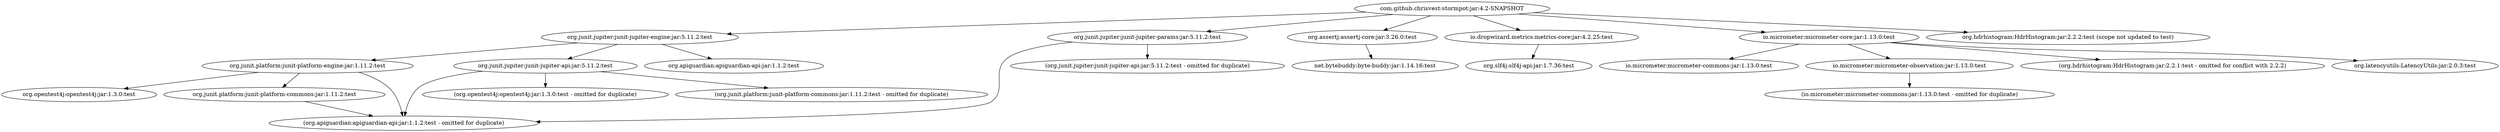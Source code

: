 digraph chrisvest__stormpot {
	"com.github.chrisvest:stormpot:jar:4.2-SNAPSHOT" -> "org.junit.jupiter:junit-jupiter-engine:jar:5.11.2:test" ; 
	"com.github.chrisvest:stormpot:jar:4.2-SNAPSHOT" -> "org.junit.jupiter:junit-jupiter-params:jar:5.11.2:test" ; 
	"com.github.chrisvest:stormpot:jar:4.2-SNAPSHOT" -> "org.assertj:assertj-core:jar:3.26.0:test" ; 
	"com.github.chrisvest:stormpot:jar:4.2-SNAPSHOT" -> "io.dropwizard.metrics:metrics-core:jar:4.2.25:test" ; 
	"com.github.chrisvest:stormpot:jar:4.2-SNAPSHOT" -> "io.micrometer:micrometer-core:jar:1.13.0:test" ; 
	"com.github.chrisvest:stormpot:jar:4.2-SNAPSHOT" -> "org.hdrhistogram:HdrHistogram:jar:2.2.2:test (scope not updated to test)" ; 
	"org.junit.jupiter:junit-jupiter-engine:jar:5.11.2:test" -> "org.junit.platform:junit-platform-engine:jar:1.11.2:test" ; 
	"org.junit.jupiter:junit-jupiter-engine:jar:5.11.2:test" -> "org.junit.jupiter:junit-jupiter-api:jar:5.11.2:test" ; 
	"org.junit.jupiter:junit-jupiter-engine:jar:5.11.2:test" -> "org.apiguardian:apiguardian-api:jar:1.1.2:test" ; 
	"org.junit.platform:junit-platform-engine:jar:1.11.2:test" -> "org.opentest4j:opentest4j:jar:1.3.0:test" ; 
	"org.junit.platform:junit-platform-engine:jar:1.11.2:test" -> "org.junit.platform:junit-platform-commons:jar:1.11.2:test" ; 
	"org.junit.platform:junit-platform-engine:jar:1.11.2:test" -> "(org.apiguardian:apiguardian-api:jar:1.1.2:test - omitted for duplicate)" ; 
	"org.junit.platform:junit-platform-commons:jar:1.11.2:test" -> "(org.apiguardian:apiguardian-api:jar:1.1.2:test - omitted for duplicate)" ; 
	"org.junit.jupiter:junit-jupiter-api:jar:5.11.2:test" -> "(org.opentest4j:opentest4j:jar:1.3.0:test - omitted for duplicate)" ; 
	"org.junit.jupiter:junit-jupiter-api:jar:5.11.2:test" -> "(org.junit.platform:junit-platform-commons:jar:1.11.2:test - omitted for duplicate)" ; 
	"org.junit.jupiter:junit-jupiter-api:jar:5.11.2:test" -> "(org.apiguardian:apiguardian-api:jar:1.1.2:test - omitted for duplicate)" ; 
	"org.junit.jupiter:junit-jupiter-params:jar:5.11.2:test" -> "(org.junit.jupiter:junit-jupiter-api:jar:5.11.2:test - omitted for duplicate)" ; 
	"org.junit.jupiter:junit-jupiter-params:jar:5.11.2:test" -> "(org.apiguardian:apiguardian-api:jar:1.1.2:test - omitted for duplicate)" ; 
	"org.assertj:assertj-core:jar:3.26.0:test" -> "net.bytebuddy:byte-buddy:jar:1.14.16:test" ; 
	"io.dropwizard.metrics:metrics-core:jar:4.2.25:test" -> "org.slf4j:slf4j-api:jar:1.7.36:test" ; 
	"io.micrometer:micrometer-core:jar:1.13.0:test" -> "io.micrometer:micrometer-commons:jar:1.13.0:test" ; 
	"io.micrometer:micrometer-core:jar:1.13.0:test" -> "io.micrometer:micrometer-observation:jar:1.13.0:test" ; 
	"io.micrometer:micrometer-core:jar:1.13.0:test" -> "(org.hdrhistogram:HdrHistogram:jar:2.2.1:test - omitted for conflict with 2.2.2)" ; 
	"io.micrometer:micrometer-core:jar:1.13.0:test" -> "org.latencyutils:LatencyUtils:jar:2.0.3:test" ; 
	"io.micrometer:micrometer-observation:jar:1.13.0:test" -> "(io.micrometer:micrometer-commons:jar:1.13.0:test - omitted for duplicate)" ; 
}
digraph benchmarks {
	"com.github.chrisvest:stormpot-benchmarks:jar:4.2-SNAPSHOT" -> "com.github.chrisvest:stormpot:jar:4.2-SNAPSHOT:compile" ; 
	"com.github.chrisvest:stormpot-benchmarks:jar:4.2-SNAPSHOT" -> "org.openjdk.jmh:jmh-core:jar:1.37:compile" ; 
	"com.github.chrisvest:stormpot-benchmarks:jar:4.2-SNAPSHOT" -> "org.openjdk.jmh:jmh-generator-annprocess:jar:1.37:compile" ; 
	"com.github.chrisvest:stormpot-benchmarks:jar:4.2-SNAPSHOT" -> "org.jctools:jctools-core:jar:4.0.5:compile" ; 
	"org.openjdk.jmh:jmh-core:jar:1.37:compile" -> "net.sf.jopt-simple:jopt-simple:jar:5.0.4:compile" ; 
	"org.openjdk.jmh:jmh-core:jar:1.37:compile" -> "org.apache.commons:commons-math3:jar:3.6.1:compile" ; 
	"org.openjdk.jmh:jmh-generator-annprocess:jar:1.37:compile" -> "(org.openjdk.jmh:jmh-core:jar:1.37:compile - omitted for duplicate)" ; 
}
